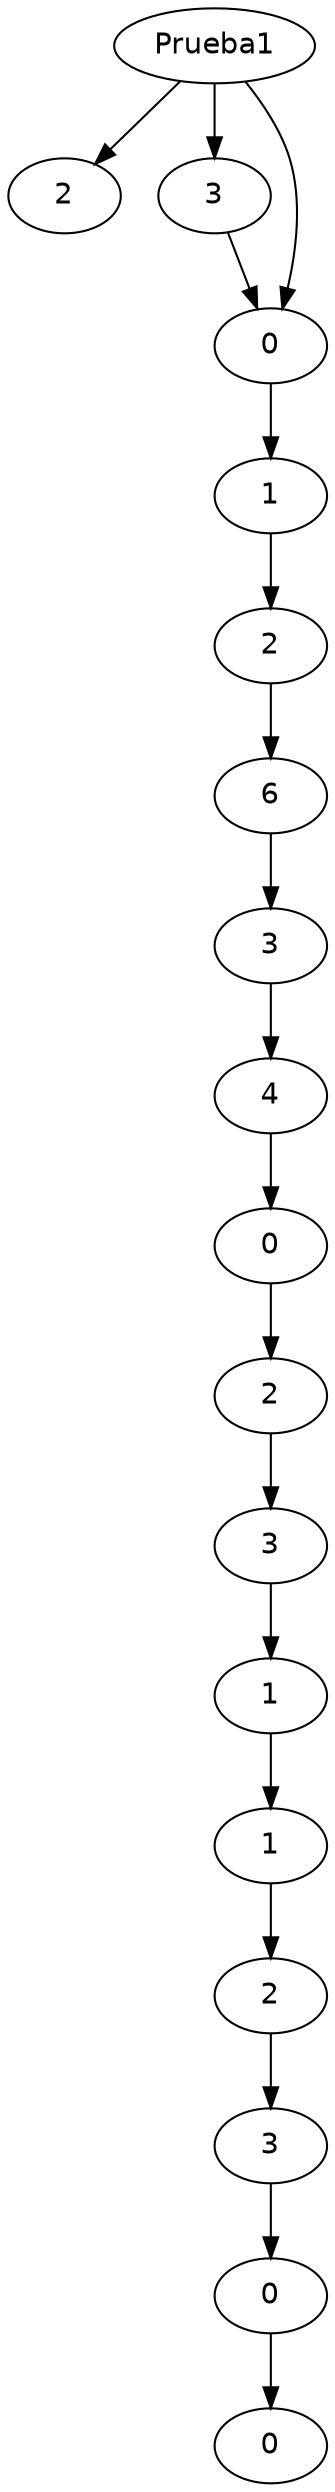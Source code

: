digraph structs {
	node [fontname=Helvetica shape=ellipse]
	a [label=Prueba1]
	0 [label=2]
	a -> 0
	1 [label=3]
	a -> 1
	1 [label=3]
	a -> 2
	1 [label=3]
	2 [label=0]
	1 -> 2
	2 [label=0]
	3 [label=1]
	2 -> 3
	3 [label=1]
	4 [label=2]
	3 -> 4
	4 [label=2]
	5 [label=6]
	4 -> 5
	5 [label=6]
	6 [label=3]
	5 -> 6
	6 [label=3]
	7 [label=4]
	6 -> 7
	7 [label=4]
	8 [label=0]
	7 -> 8
	8 [label=0]
	9 [label=2]
	8 -> 9
	9 [label=2]
	10 [label=3]
	9 -> 10
	10 [label=3]
	11 [label=1]
	10 -> 11
	11 [label=1]
	12 [label=1]
	11 -> 12
	12 [label=1]
	13 [label=2]
	12 -> 13
	13 [label=2]
	14 [label=3]
	13 -> 14
	14 [label=3]
	15 [label=0]
	14 -> 15
	15 [label=0]
	16 [label=0]
	15 -> 16
}

